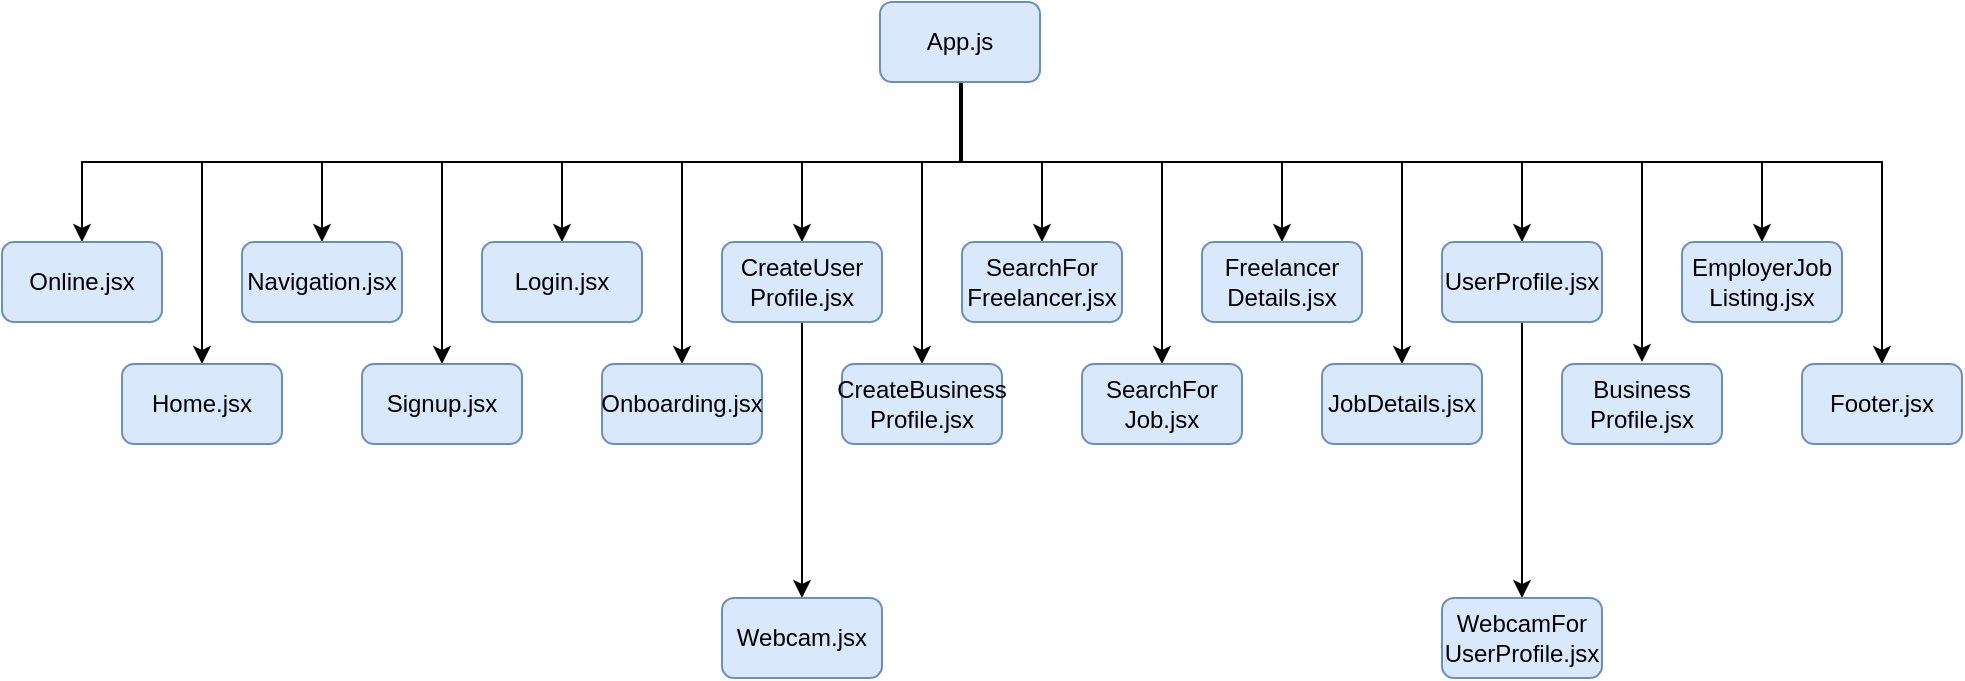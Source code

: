 <mxfile version="21.1.1" type="google">
  <diagram name="Page-1" id="O83xyC22Z_0-gGjk9hB4">
    <mxGraphModel dx="954" dy="497" grid="1" gridSize="10" guides="1" tooltips="1" connect="1" arrows="1" fold="1" page="1" pageScale="1" pageWidth="1169" pageHeight="827" math="0" shadow="0">
      <root>
        <mxCell id="0" />
        <mxCell id="1" parent="0" />
        <mxCell id="naX7geZZlSNL4-ounj9K-4" style="edgeStyle=orthogonalEdgeStyle;rounded=0;orthogonalLoop=1;jettySize=auto;html=1;exitX=0.5;exitY=1;exitDx=0;exitDy=0;entryX=0.5;entryY=0;entryDx=0;entryDy=0;" parent="1" source="mBS_Ct7oe8qDxl92ItFm-1" target="mBS_Ct7oe8qDxl92ItFm-4" edge="1">
          <mxGeometry relative="1" as="geometry">
            <mxPoint x="560" y="160" as="targetPoint" />
            <Array as="points">
              <mxPoint x="560" y="160" />
              <mxPoint x="120" y="160" />
            </Array>
          </mxGeometry>
        </mxCell>
        <mxCell id="naX7geZZlSNL4-ounj9K-5" style="edgeStyle=orthogonalEdgeStyle;rounded=0;orthogonalLoop=1;jettySize=auto;html=1;entryX=0.5;entryY=0;entryDx=0;entryDy=0;" parent="1" target="mBS_Ct7oe8qDxl92ItFm-18" edge="1">
          <mxGeometry relative="1" as="geometry">
            <mxPoint x="601" y="190" as="targetPoint" />
            <mxPoint x="560" y="160" as="sourcePoint" />
            <Array as="points">
              <mxPoint x="1020" y="160" />
            </Array>
          </mxGeometry>
        </mxCell>
        <mxCell id="naX7geZZlSNL4-ounj9K-6" style="edgeStyle=orthogonalEdgeStyle;rounded=0;orthogonalLoop=1;jettySize=auto;html=1;exitX=0.5;exitY=1;exitDx=0;exitDy=0;entryX=0.5;entryY=0;entryDx=0;entryDy=0;" parent="1" source="mBS_Ct7oe8qDxl92ItFm-1" target="mBS_Ct7oe8qDxl92ItFm-13" edge="1">
          <mxGeometry relative="1" as="geometry">
            <Array as="points">
              <mxPoint x="560" y="160" />
              <mxPoint x="180" y="160" />
            </Array>
          </mxGeometry>
        </mxCell>
        <mxCell id="naX7geZZlSNL4-ounj9K-7" style="edgeStyle=orthogonalEdgeStyle;rounded=0;orthogonalLoop=1;jettySize=auto;html=1;exitX=0.5;exitY=1;exitDx=0;exitDy=0;entryX=0.5;entryY=0;entryDx=0;entryDy=0;" parent="1" source="mBS_Ct7oe8qDxl92ItFm-1" target="mBS_Ct7oe8qDxl92ItFm-3" edge="1">
          <mxGeometry relative="1" as="geometry" />
        </mxCell>
        <mxCell id="naX7geZZlSNL4-ounj9K-8" style="edgeStyle=orthogonalEdgeStyle;rounded=0;orthogonalLoop=1;jettySize=auto;html=1;exitX=0.5;exitY=1;exitDx=0;exitDy=0;entryX=0.5;entryY=0;entryDx=0;entryDy=0;" parent="1" source="mBS_Ct7oe8qDxl92ItFm-1" target="mBS_Ct7oe8qDxl92ItFm-9" edge="1">
          <mxGeometry relative="1" as="geometry">
            <Array as="points">
              <mxPoint x="560" y="160" />
              <mxPoint x="300" y="160" />
            </Array>
          </mxGeometry>
        </mxCell>
        <mxCell id="naX7geZZlSNL4-ounj9K-9" style="edgeStyle=orthogonalEdgeStyle;rounded=0;orthogonalLoop=1;jettySize=auto;html=1;exitX=0.5;exitY=1;exitDx=0;exitDy=0;" parent="1" source="mBS_Ct7oe8qDxl92ItFm-1" target="mBS_Ct7oe8qDxl92ItFm-7" edge="1">
          <mxGeometry relative="1" as="geometry" />
        </mxCell>
        <mxCell id="naX7geZZlSNL4-ounj9K-10" style="edgeStyle=orthogonalEdgeStyle;rounded=0;orthogonalLoop=1;jettySize=auto;html=1;exitX=0.5;exitY=1;exitDx=0;exitDy=0;entryX=0.5;entryY=0;entryDx=0;entryDy=0;" parent="1" source="mBS_Ct7oe8qDxl92ItFm-1" target="mBS_Ct7oe8qDxl92ItFm-10" edge="1">
          <mxGeometry relative="1" as="geometry">
            <Array as="points">
              <mxPoint x="560" y="160" />
              <mxPoint x="420" y="160" />
            </Array>
          </mxGeometry>
        </mxCell>
        <mxCell id="naX7geZZlSNL4-ounj9K-11" style="edgeStyle=orthogonalEdgeStyle;rounded=0;orthogonalLoop=1;jettySize=auto;html=1;exitX=0.5;exitY=1;exitDx=0;exitDy=0;entryX=0.5;entryY=0;entryDx=0;entryDy=0;" parent="1" source="mBS_Ct7oe8qDxl92ItFm-1" target="mBS_Ct7oe8qDxl92ItFm-8" edge="1">
          <mxGeometry relative="1" as="geometry" />
        </mxCell>
        <mxCell id="naX7geZZlSNL4-ounj9K-12" style="edgeStyle=orthogonalEdgeStyle;rounded=0;orthogonalLoop=1;jettySize=auto;html=1;exitX=0.5;exitY=1;exitDx=0;exitDy=0;entryX=0.5;entryY=0;entryDx=0;entryDy=0;" parent="1" source="mBS_Ct7oe8qDxl92ItFm-1" target="mBS_Ct7oe8qDxl92ItFm-6" edge="1">
          <mxGeometry relative="1" as="geometry">
            <Array as="points">
              <mxPoint x="560" y="160" />
              <mxPoint x="540" y="160" />
            </Array>
          </mxGeometry>
        </mxCell>
        <mxCell id="naX7geZZlSNL4-ounj9K-13" style="edgeStyle=orthogonalEdgeStyle;rounded=0;orthogonalLoop=1;jettySize=auto;html=1;exitX=0.5;exitY=1;exitDx=0;exitDy=0;entryX=0.5;entryY=0;entryDx=0;entryDy=0;" parent="1" source="mBS_Ct7oe8qDxl92ItFm-1" target="mBS_Ct7oe8qDxl92ItFm-5" edge="1">
          <mxGeometry relative="1" as="geometry" />
        </mxCell>
        <mxCell id="naX7geZZlSNL4-ounj9K-14" style="edgeStyle=orthogonalEdgeStyle;rounded=0;orthogonalLoop=1;jettySize=auto;html=1;exitX=0.5;exitY=1;exitDx=0;exitDy=0;entryX=0.5;entryY=0;entryDx=0;entryDy=0;" parent="1" source="mBS_Ct7oe8qDxl92ItFm-1" target="mBS_Ct7oe8qDxl92ItFm-24" edge="1">
          <mxGeometry relative="1" as="geometry">
            <Array as="points">
              <mxPoint x="560" y="160" />
              <mxPoint x="660" y="160" />
            </Array>
          </mxGeometry>
        </mxCell>
        <mxCell id="naX7geZZlSNL4-ounj9K-15" style="edgeStyle=orthogonalEdgeStyle;rounded=0;orthogonalLoop=1;jettySize=auto;html=1;exitX=0.5;exitY=1;exitDx=0;exitDy=0;entryX=0.5;entryY=0;entryDx=0;entryDy=0;" parent="1" source="mBS_Ct7oe8qDxl92ItFm-1" target="mBS_Ct7oe8qDxl92ItFm-23" edge="1">
          <mxGeometry relative="1" as="geometry" />
        </mxCell>
        <mxCell id="naX7geZZlSNL4-ounj9K-16" style="edgeStyle=orthogonalEdgeStyle;rounded=0;orthogonalLoop=1;jettySize=auto;html=1;entryX=0.5;entryY=0;entryDx=0;entryDy=0;" parent="1" source="mBS_Ct7oe8qDxl92ItFm-1" target="mBS_Ct7oe8qDxl92ItFm-22" edge="1">
          <mxGeometry relative="1" as="geometry">
            <Array as="points">
              <mxPoint x="560" y="160" />
              <mxPoint x="780" y="160" />
            </Array>
          </mxGeometry>
        </mxCell>
        <mxCell id="naX7geZZlSNL4-ounj9K-17" style="edgeStyle=orthogonalEdgeStyle;rounded=0;orthogonalLoop=1;jettySize=auto;html=1;exitX=0.5;exitY=1;exitDx=0;exitDy=0;" parent="1" source="mBS_Ct7oe8qDxl92ItFm-1" target="mBS_Ct7oe8qDxl92ItFm-21" edge="1">
          <mxGeometry relative="1" as="geometry" />
        </mxCell>
        <mxCell id="naX7geZZlSNL4-ounj9K-18" style="edgeStyle=orthogonalEdgeStyle;rounded=0;orthogonalLoop=1;jettySize=auto;html=1;exitX=0.5;exitY=1;exitDx=0;exitDy=0;" parent="1" source="mBS_Ct7oe8qDxl92ItFm-1" edge="1">
          <mxGeometry relative="1" as="geometry">
            <mxPoint x="900" y="260" as="targetPoint" />
            <Array as="points">
              <mxPoint x="560" y="160" />
              <mxPoint x="900" y="160" />
            </Array>
          </mxGeometry>
        </mxCell>
        <mxCell id="naX7geZZlSNL4-ounj9K-19" style="edgeStyle=orthogonalEdgeStyle;rounded=0;orthogonalLoop=1;jettySize=auto;html=1;exitX=0.5;exitY=1;exitDx=0;exitDy=0;" parent="1" source="mBS_Ct7oe8qDxl92ItFm-1" target="mBS_Ct7oe8qDxl92ItFm-19" edge="1">
          <mxGeometry relative="1" as="geometry" />
        </mxCell>
        <mxCell id="mBS_Ct7oe8qDxl92ItFm-1" value="App.js" style="rounded=1;whiteSpace=wrap;html=1;fillColor=#dae8fc;strokeColor=#6c8ebf;" parent="1" vertex="1">
          <mxGeometry x="519" y="80" width="80" height="40" as="geometry" />
        </mxCell>
        <mxCell id="mBS_Ct7oe8qDxl92ItFm-3" value="Navigation.jsx" style="rounded=1;whiteSpace=wrap;html=1;fillColor=#dae8fc;strokeColor=#6c8ebf;" parent="1" vertex="1">
          <mxGeometry x="200" y="200" width="80" height="40" as="geometry" />
        </mxCell>
        <mxCell id="mBS_Ct7oe8qDxl92ItFm-4" value="Online.jsx" style="rounded=1;whiteSpace=wrap;html=1;fillColor=#dae8fc;strokeColor=#6c8ebf;" parent="1" vertex="1">
          <mxGeometry x="80" y="200" width="80" height="40" as="geometry" />
        </mxCell>
        <mxCell id="mBS_Ct7oe8qDxl92ItFm-5" value="SearchFor&lt;br&gt;Freelancer.jsx" style="rounded=1;whiteSpace=wrap;html=1;fillColor=#dae8fc;strokeColor=#6c8ebf;" parent="1" vertex="1">
          <mxGeometry x="560" y="200" width="80" height="40" as="geometry" />
        </mxCell>
        <mxCell id="mBS_Ct7oe8qDxl92ItFm-6" value="CreateBusiness&lt;br&gt;Profile.jsx" style="rounded=1;whiteSpace=wrap;html=1;fillColor=#dae8fc;strokeColor=#6c8ebf;" parent="1" vertex="1">
          <mxGeometry x="500" y="261" width="80" height="40" as="geometry" />
        </mxCell>
        <mxCell id="mBS_Ct7oe8qDxl92ItFm-7" value="Login.jsx" style="rounded=1;whiteSpace=wrap;html=1;fillColor=#dae8fc;strokeColor=#6c8ebf;" parent="1" vertex="1">
          <mxGeometry x="320" y="200" width="80" height="40" as="geometry" />
        </mxCell>
        <mxCell id="naX7geZZlSNL4-ounj9K-21" style="edgeStyle=orthogonalEdgeStyle;rounded=0;orthogonalLoop=1;jettySize=auto;html=1;exitX=0.5;exitY=1;exitDx=0;exitDy=0;entryX=0.5;entryY=0;entryDx=0;entryDy=0;" parent="1" source="mBS_Ct7oe8qDxl92ItFm-8" target="naX7geZZlSNL4-ounj9K-2" edge="1">
          <mxGeometry relative="1" as="geometry" />
        </mxCell>
        <mxCell id="mBS_Ct7oe8qDxl92ItFm-8" value="CreateUser&lt;br&gt;Profile.jsx" style="rounded=1;whiteSpace=wrap;html=1;fillColor=#dae8fc;strokeColor=#6c8ebf;" parent="1" vertex="1">
          <mxGeometry x="440" y="200" width="80" height="40" as="geometry" />
        </mxCell>
        <mxCell id="mBS_Ct7oe8qDxl92ItFm-9" value="Signup.jsx" style="rounded=1;whiteSpace=wrap;html=1;fillColor=#dae8fc;strokeColor=#6c8ebf;" parent="1" vertex="1">
          <mxGeometry x="260" y="261" width="80" height="40" as="geometry" />
        </mxCell>
        <mxCell id="mBS_Ct7oe8qDxl92ItFm-10" value="Onboarding.jsx" style="rounded=1;whiteSpace=wrap;html=1;fillColor=#dae8fc;strokeColor=#6c8ebf;" parent="1" vertex="1">
          <mxGeometry x="380" y="261" width="80" height="40" as="geometry" />
        </mxCell>
        <mxCell id="mBS_Ct7oe8qDxl92ItFm-13" value="Home.jsx" style="rounded=1;whiteSpace=wrap;html=1;fillColor=#dae8fc;strokeColor=#6c8ebf;" parent="1" vertex="1">
          <mxGeometry x="140" y="261" width="80" height="40" as="geometry" />
        </mxCell>
        <mxCell id="mBS_Ct7oe8qDxl92ItFm-18" value="Footer.jsx" style="rounded=1;whiteSpace=wrap;html=1;fillColor=#dae8fc;strokeColor=#6c8ebf;" parent="1" vertex="1">
          <mxGeometry x="980" y="261" width="80" height="40" as="geometry" />
        </mxCell>
        <mxCell id="mBS_Ct7oe8qDxl92ItFm-19" value="EmployerJob&lt;br&gt;Listing.jsx" style="rounded=1;whiteSpace=wrap;html=1;fillColor=#dae8fc;strokeColor=#6c8ebf;" parent="1" vertex="1">
          <mxGeometry x="920" y="200" width="80" height="40" as="geometry" />
        </mxCell>
        <mxCell id="mBS_Ct7oe8qDxl92ItFm-20" value="Business&lt;br&gt;Profile.jsx" style="rounded=1;whiteSpace=wrap;html=1;fillColor=#dae8fc;strokeColor=#6c8ebf;" parent="1" vertex="1">
          <mxGeometry x="860" y="261" width="80" height="40" as="geometry" />
        </mxCell>
        <mxCell id="naX7geZZlSNL4-ounj9K-20" style="edgeStyle=orthogonalEdgeStyle;rounded=0;orthogonalLoop=1;jettySize=auto;html=1;" parent="1" source="mBS_Ct7oe8qDxl92ItFm-21" target="naX7geZZlSNL4-ounj9K-1" edge="1">
          <mxGeometry relative="1" as="geometry" />
        </mxCell>
        <mxCell id="mBS_Ct7oe8qDxl92ItFm-21" value="UserProfile.jsx" style="rounded=1;whiteSpace=wrap;html=1;fillColor=#dae8fc;strokeColor=#6c8ebf;" parent="1" vertex="1">
          <mxGeometry x="800" y="200" width="80" height="40" as="geometry" />
        </mxCell>
        <mxCell id="mBS_Ct7oe8qDxl92ItFm-22" value="JobDetails.jsx" style="rounded=1;whiteSpace=wrap;html=1;fillColor=#dae8fc;strokeColor=#6c8ebf;" parent="1" vertex="1">
          <mxGeometry x="740" y="261" width="80" height="40" as="geometry" />
        </mxCell>
        <mxCell id="mBS_Ct7oe8qDxl92ItFm-23" value="Freelancer&lt;br&gt;Details.jsx" style="rounded=1;whiteSpace=wrap;html=1;fillColor=#dae8fc;strokeColor=#6c8ebf;" parent="1" vertex="1">
          <mxGeometry x="680" y="200" width="80" height="40" as="geometry" />
        </mxCell>
        <mxCell id="mBS_Ct7oe8qDxl92ItFm-24" value="SearchFor&lt;br&gt;Job.jsx" style="rounded=1;whiteSpace=wrap;html=1;fillColor=#dae8fc;strokeColor=#6c8ebf;" parent="1" vertex="1">
          <mxGeometry x="620" y="261" width="80" height="40" as="geometry" />
        </mxCell>
        <mxCell id="naX7geZZlSNL4-ounj9K-1" value="WebcamFor&lt;br&gt;UserProfile.jsx" style="rounded=1;whiteSpace=wrap;html=1;fillColor=#dae8fc;strokeColor=#6c8ebf;" parent="1" vertex="1">
          <mxGeometry x="800" y="378" width="80" height="40" as="geometry" />
        </mxCell>
        <mxCell id="naX7geZZlSNL4-ounj9K-2" value="Webcam.jsx" style="rounded=1;whiteSpace=wrap;html=1;fillColor=#dae8fc;strokeColor=#6c8ebf;" parent="1" vertex="1">
          <mxGeometry x="440" y="378" width="80" height="40" as="geometry" />
        </mxCell>
      </root>
    </mxGraphModel>
  </diagram>
</mxfile>
